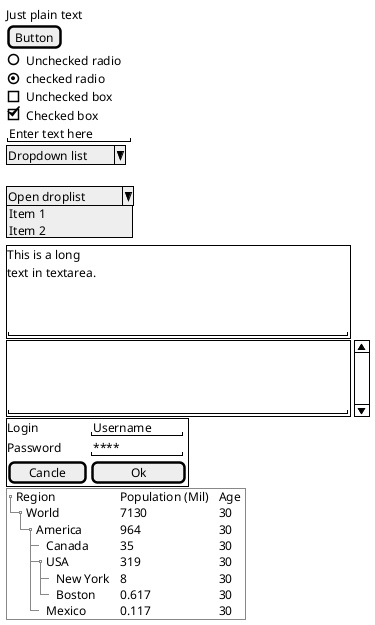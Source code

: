 @startuml
salt

{
    Just plain text
    [Button]
    () Unchecked radio
    (X) checked radio
    [] Unchecked box
    [X] Checked box
    "Enter text here"
    ^Dropdown list^
    .    
    ^Open droplist ^^ Item 1 ^^ Item 2^
    .
    .

    {+
         This is a long 
         text in textarea.
         .
         .
         "                                          "
    }
    
    {SI
        .
        .
        .
        "                                          "
        }

        {+
            Login          | "Username   "
            Password | "****       "
            [  Cancle ] | [     Ok    ]
        }
        
        
        {T+
            +Region            | Population (Mil)             | Age
            ++World            | 7130                                    | 30
            +++America    | 964                                  | 30
            ++++Canada    | 35                                        | 30
             ++++USA            | 319 | 30
            +++++New York | 8 | 30
            +++++Boston | 0.617 | 30
            ++++Mexico | 0.117 | 30
        }    
}



@enduml
